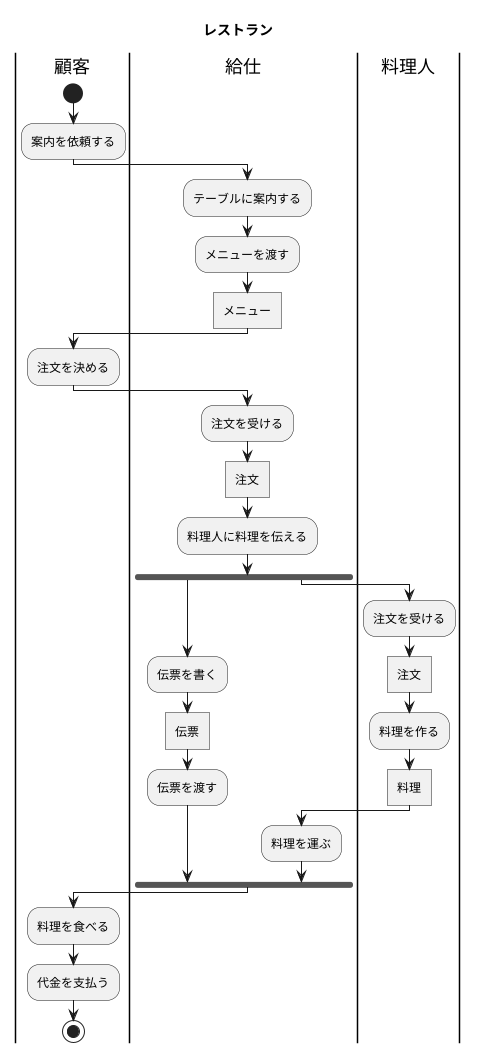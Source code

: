 @startuml 演習7-3_AC_レストランのアクティビティ図

    title レストラン

    |顧客|
    start
    :案内を依頼する;
    |給仕|
    :テーブルに案内する;
    :メニューを渡す;
    :メニュー]

    |顧客|
    :注文を決める;
    |給仕|
    :注文を受ける;
    :注文]
    :料理人に料理を伝える;

    fork
    :伝票を書く;
    :伝票]
    :伝票を渡す;
    fork again
    |料理人|
    :注文を受ける;
    :注文]
    :料理を作る;
    :料理]
    |給仕|
    :料理を運ぶ;
    end fork
    
    |顧客|
    :料理を食べる;
    :代金を支払う;

    stop






    @enduml